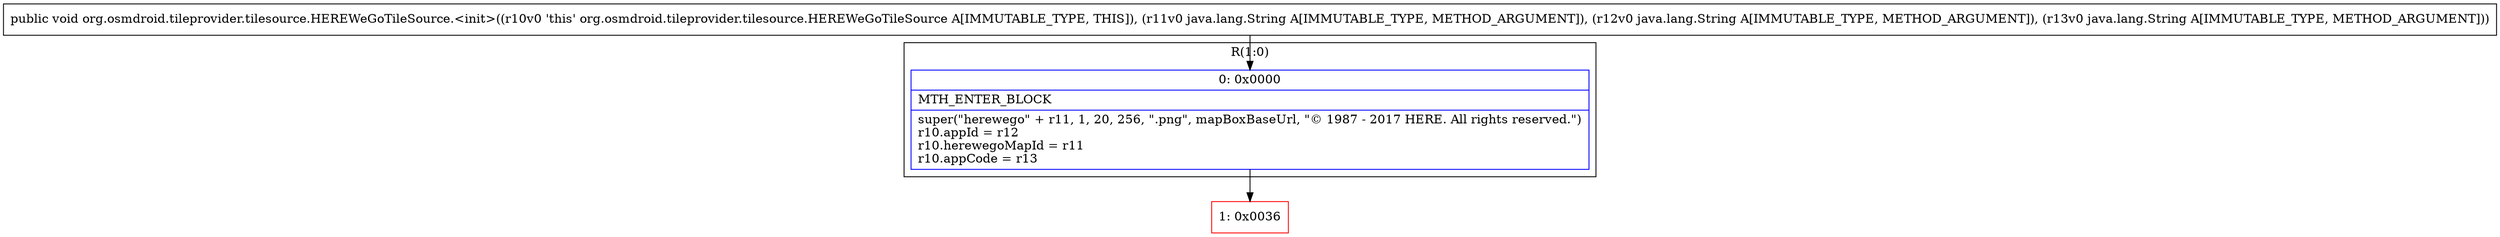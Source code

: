 digraph "CFG fororg.osmdroid.tileprovider.tilesource.HEREWeGoTileSource.\<init\>(Ljava\/lang\/String;Ljava\/lang\/String;Ljava\/lang\/String;)V" {
subgraph cluster_Region_1435710212 {
label = "R(1:0)";
node [shape=record,color=blue];
Node_0 [shape=record,label="{0\:\ 0x0000|MTH_ENTER_BLOCK\l|super(\"herewego\" + r11, 1, 20, 256, \".png\", mapBoxBaseUrl, \"© 1987 \- 2017 HERE. All rights reserved.\")\lr10.appId = r12\lr10.herewegoMapId = r11\lr10.appCode = r13\l}"];
}
Node_1 [shape=record,color=red,label="{1\:\ 0x0036}"];
MethodNode[shape=record,label="{public void org.osmdroid.tileprovider.tilesource.HEREWeGoTileSource.\<init\>((r10v0 'this' org.osmdroid.tileprovider.tilesource.HEREWeGoTileSource A[IMMUTABLE_TYPE, THIS]), (r11v0 java.lang.String A[IMMUTABLE_TYPE, METHOD_ARGUMENT]), (r12v0 java.lang.String A[IMMUTABLE_TYPE, METHOD_ARGUMENT]), (r13v0 java.lang.String A[IMMUTABLE_TYPE, METHOD_ARGUMENT])) }"];
MethodNode -> Node_0;
Node_0 -> Node_1;
}

